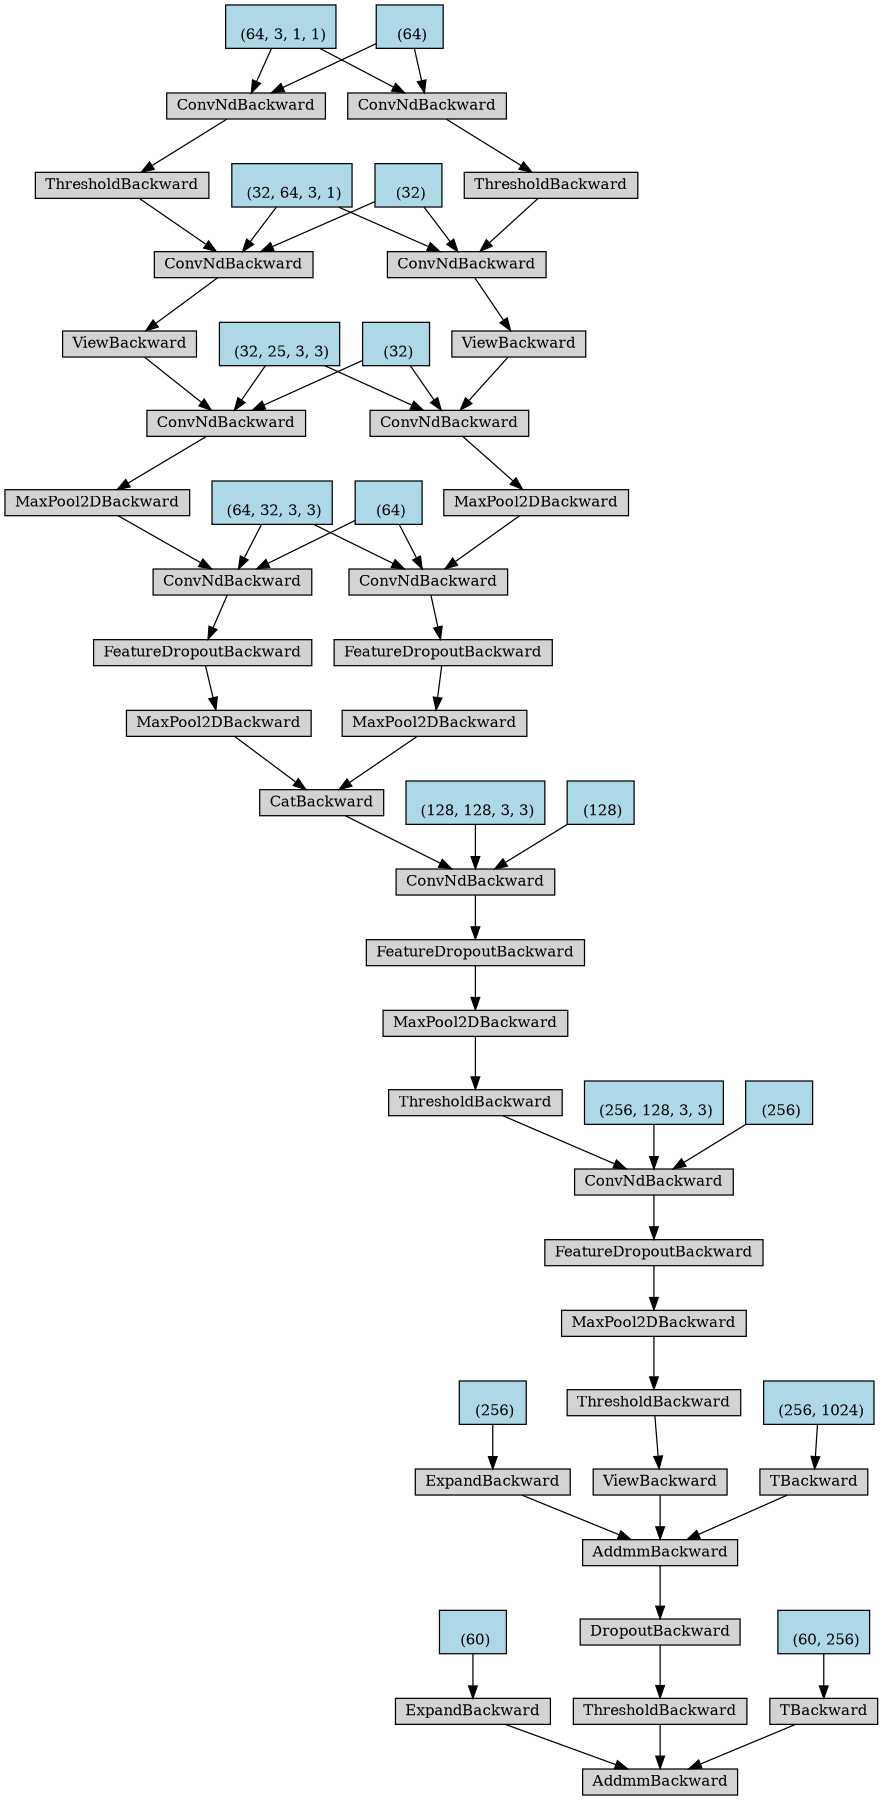 digraph {
	graph [size="12,12"]
	node [align=left fontsize=12 height=0.2 ranksep=0.1 shape=box style=filled]
	140036284087880 [label=AddmmBackward]
	140036284087936 -> 140036284087880
	140036284087936 [label=ExpandBackward]
	140036284088160 -> 140036284087936
	140036284088160 [label="
 (60)" fillcolor=lightblue]
	140036284087992 -> 140036284087880
	140036284087992 [label=ThresholdBackward]
	140036287269352 -> 140036284087992
	140036287269352 [label=DropoutBackward]
	140036284088272 -> 140036287269352
	140036284088272 [label=AddmmBackward]
	140036284186752 -> 140036284088272
	140036284186752 [label=ExpandBackward]
	140036284186976 -> 140036284186752
	140036284186976 [label="
 (256)" fillcolor=lightblue]
	140036284186808 -> 140036284088272
	140036284186808 [label=ViewBackward]
	140036284187032 -> 140036284186808
	140036284187032 [label=ThresholdBackward]
	140036284187088 -> 140036284187032
	140036284187088 [label=MaxPool2DBackward]
	140036287269000 -> 140036284187088
	140036287269000 [label=FeatureDropoutBackward]
	140036284187312 -> 140036287269000
	140036284187312 [label=ConvNdBackward]
	140036284187424 -> 140036284187312
	140036284187424 [label=ThresholdBackward]
	140036284187648 -> 140036284187424
	140036284187648 [label=MaxPool2DBackward]
	140036287268648 -> 140036284187648
	140036287268648 [label=FeatureDropoutBackward]
	140036284187816 -> 140036287268648
	140036284187816 [label=ConvNdBackward]
	140036284187984 -> 140036284187816
	140036284187984 [label=CatBackward]
	140036284188208 -> 140036284187984
	140036284188208 [label=MaxPool2DBackward]
	140036287267944 -> 140036284188208
	140036287267944 [label=FeatureDropoutBackward]
	140036284188488 -> 140036287267944
	140036284188488 [label=ConvNdBackward]
	140036284188656 -> 140036284188488
	140036284188656 [label=MaxPool2DBackward]
	140036284188880 -> 140036284188656
	140036284188880 [label=ConvNdBackward]
	140036284189048 -> 140036284188880
	140036284189048 [label=ViewBackward]
	140036284189272 -> 140036284189048
	140036284189272 [label=ConvNdBackward]
	140036284189440 -> 140036284189272
	140036284189440 [label=ThresholdBackward]
	140036284189664 -> 140036284189440
	140036284189664 [label=ConvNdBackward]
	140036284189832 -> 140036284189664
	140036284189832 [label="
 (64, 3, 1, 1)" fillcolor=lightblue]
	140036284189888 -> 140036284189664
	140036284189888 [label="
 (64)" fillcolor=lightblue]
	140036284189496 -> 140036284189272
	140036284189496 [label="
 (32, 64, 3, 1)" fillcolor=lightblue]
	140036284189552 -> 140036284189272
	140036284189552 [label="
 (32)" fillcolor=lightblue]
	140036284189104 -> 140036284188880
	140036284189104 [label="
 (32, 25, 3, 3)" fillcolor=lightblue]
	140036284189160 -> 140036284188880
	140036284189160 [label="
 (32)" fillcolor=lightblue]
	140036284188712 -> 140036284188488
	140036284188712 [label="
 (64, 32, 3, 3)" fillcolor=lightblue]
	140036284188768 -> 140036284188488
	140036284188768 [label="
 (64)" fillcolor=lightblue]
	140036284188264 -> 140036284187984
	140036284188264 [label=MaxPool2DBackward]
	140036287268296 -> 140036284188264
	140036287268296 [label=FeatureDropoutBackward]
	140036284188544 -> 140036287268296
	140036284188544 [label=ConvNdBackward]
	140036284190000 -> 140036284188544
	140036284190000 [label=MaxPool2DBackward]
	140036284188936 -> 140036284190000
	140036284188936 [label=ConvNdBackward]
	140036284189328 -> 140036284188936
	140036284189328 [label=ViewBackward]
	140036284189720 -> 140036284189328
	140036284189720 [label=ConvNdBackward]
	140036284190112 -> 140036284189720
	140036284190112 [label=ThresholdBackward]
	140036284190224 -> 140036284190112
	140036284190224 [label=ConvNdBackward]
	140036284189832 -> 140036284190224
	140036284189888 -> 140036284190224
	140036284189496 -> 140036284189720
	140036284189552 -> 140036284189720
	140036284189104 -> 140036284188936
	140036284189160 -> 140036284188936
	140036284188712 -> 140036284188544
	140036284188768 -> 140036284188544
	140036284188040 -> 140036284187816
	140036284188040 [label="
 (128, 128, 3, 3)" fillcolor=lightblue]
	140036284188096 -> 140036284187816
	140036284188096 [label="
 (128)" fillcolor=lightblue]
	140036284187480 -> 140036284187312
	140036284187480 [label="
 (256, 128, 3, 3)" fillcolor=lightblue]
	140036284187536 -> 140036284187312
	140036284187536 [label="
 (256)" fillcolor=lightblue]
	140036284186864 -> 140036284088272
	140036284186864 [label=TBackward]
	140036284187144 -> 140036284186864
	140036284187144 [label="
 (256, 1024)" fillcolor=lightblue]
	140036284088048 -> 140036284087880
	140036284088048 [label=TBackward]
	140036284088216 -> 140036284088048
	140036284088216 [label="
 (60, 256)" fillcolor=lightblue]
}
